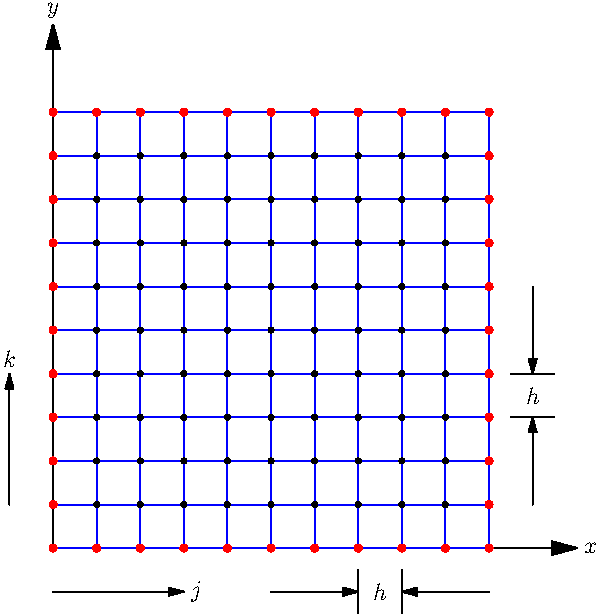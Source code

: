 size(300,0);

real xmin = 0.0;
real xmax = 1.0;
real ymin = 0.0;
real ymax = 1.0;
pen axis  = linewidth(0.8);
draw(Label("$x$",EndPoint), (1.2*xmin,0)--(1.2*xmax,0), axis, Arrow);
draw(Label("$y$",EndPoint), (0,0)--(0,1.2*ymax), axis, Arrow);

int ni = 11;
int nj = 11;
real dx = (xmax-xmin)/(ni-1);
real dy = (ymax-0.0)/(nj-1);

pen pg = blue;

//vertical lines
for(int i=1; i<ni; ++i){
   guide g;
   for(int j=0; j<nj; ++j){
      real x = xmin + i*dx;
      real y = 0.0 + j*dy;
      g = g--(x,y);
   }
   draw(g,pg);
   dot(g);
}

//horixontal lines
for(int j=0; j<nj; ++j){
   guide g;
   for(int i=0; i<ni; ++i){
      real x = xmin + i*dx;
      real y = 0.0 + j*dy;
      g = g--(x,y);
   }
   draw(g,pg);
   dot(g);
}

pen pd = red+linewidth(4);
for(int j=0; j<nj; ++j){
  real y = 0.0 + j*dy;
  dot((xmin,y),pd);
  dot((xmax,y),pd);
}
for(int i=0; i<ni; ++i){
  real x = xmin + i*dx;
  dot((x,0),pd);
  dot((x,ymax),pd);
}


draw( Label("$j$",EndPoint), (xmin,-dy)--(xmin+3*dx,-dy), Arrow);
draw( Label("$k$",EndPoint), (xmin-dx,dy)--(xmin-dx,4*dy), Arrow);

real x1 = xmin + 7*dx;
real y1 = -dy;

draw( (x1-2*dx,y1)--(x1,y1), Arrow);
draw( (x1+3*dx,y1)--(x1+dx,y1), Arrow);
draw( (x1,y1-0.5*dy)--(x1,y1+0.5*dy));
draw( (x1+dx,y1-0.5*dy)--(x1+dx,y1+0.5*dy));
label("$h$", (x1+0.5*dx,y1));

real x2 = xmax + dx;
real y2 = 3*dy;
draw( (x2,y2-2*dy)--(x2,y2), Arrow);
draw( (x2,y2+3*dy)--(x2,y2+dy), Arrow);
draw( (x2-0.5*dx,y2)--(x2+0.5*dx,y2) );
draw( (x2-0.5*dx,y2+dy)--(x2+0.5*dx,y2+dy) );
label("$h$", (x2,y2+0.5*dy));
